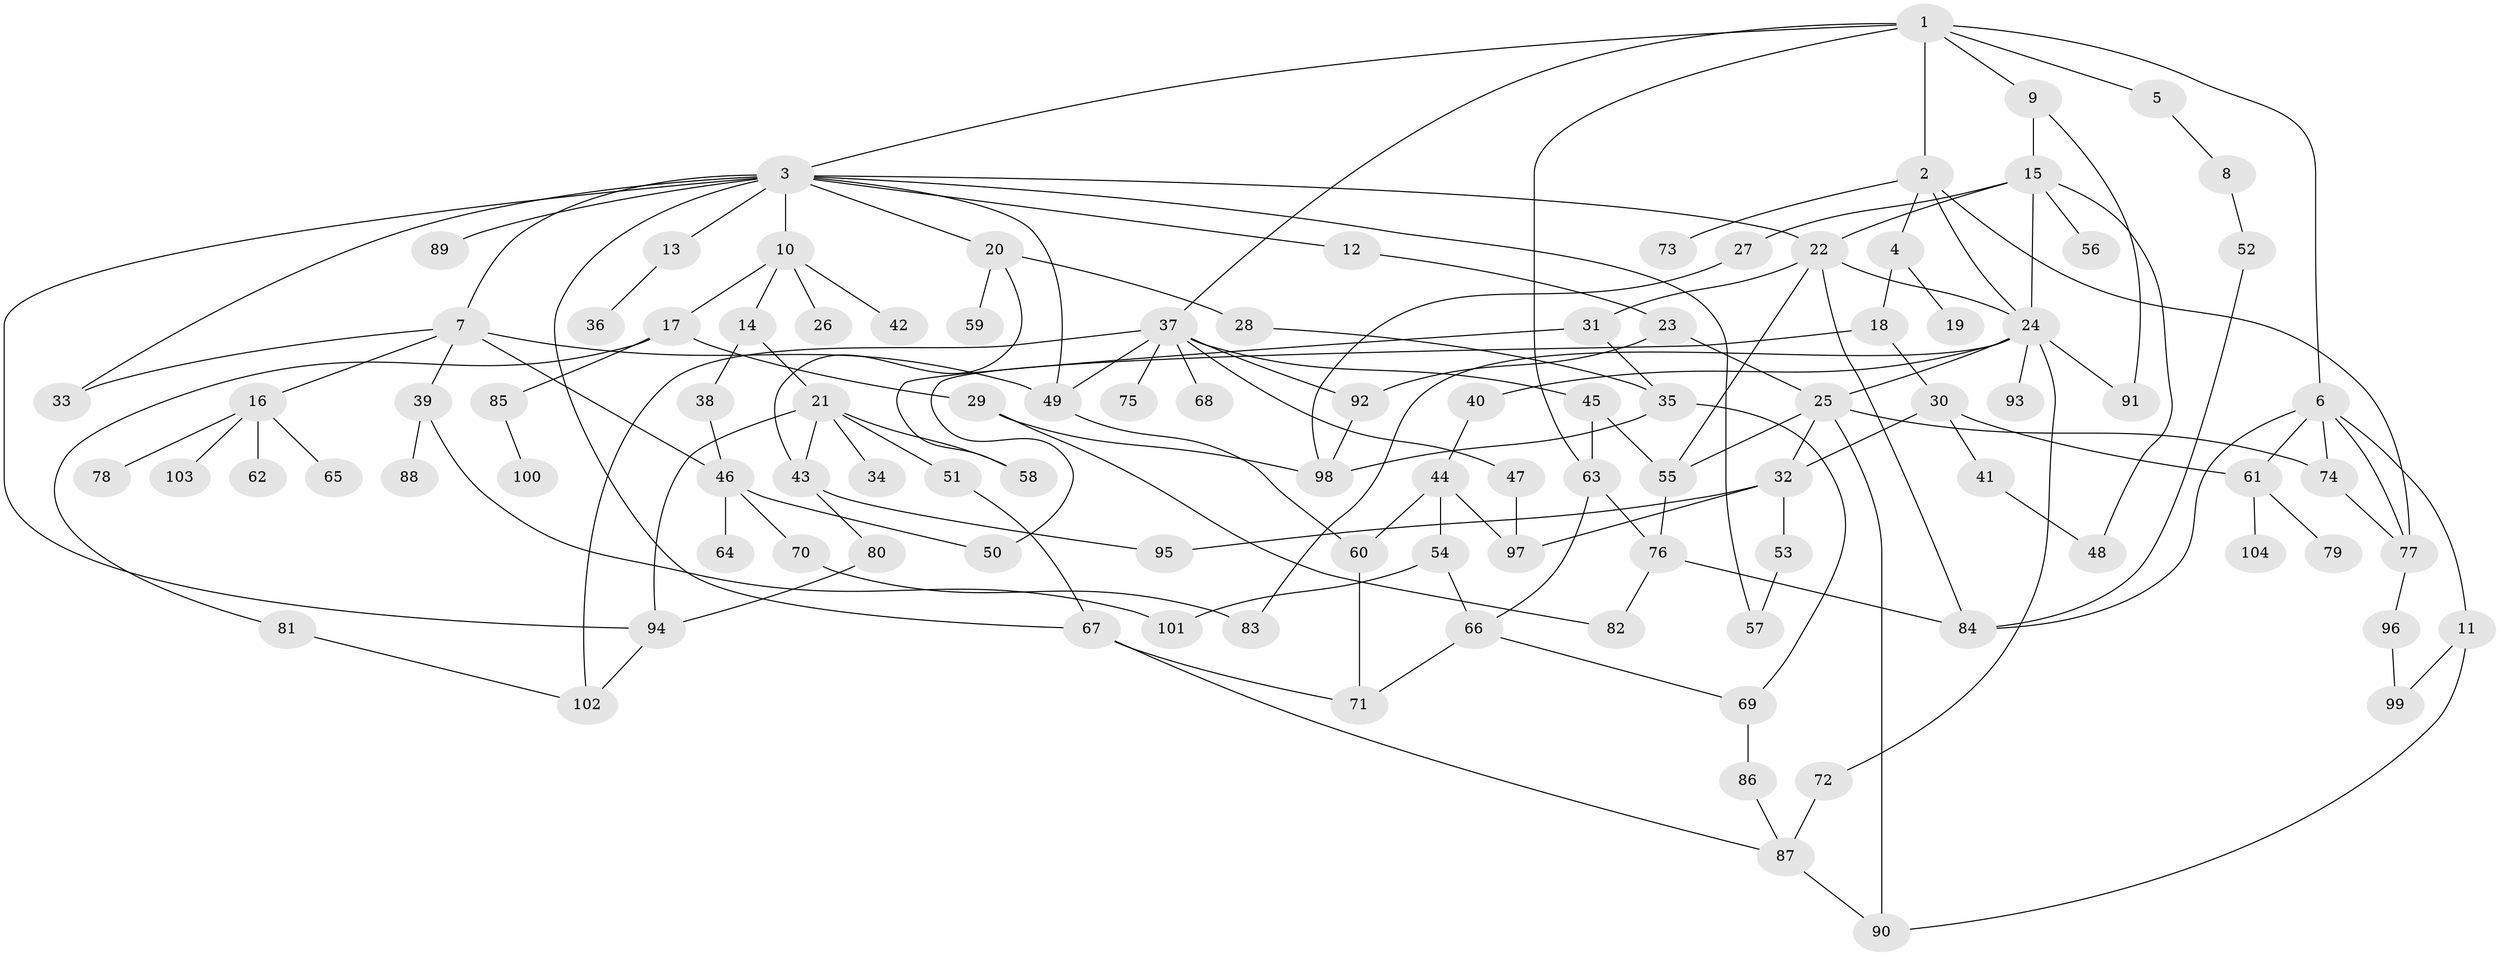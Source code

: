 // Generated by graph-tools (version 1.1) at 2025/10/02/27/25 16:10:53]
// undirected, 104 vertices, 155 edges
graph export_dot {
graph [start="1"]
  node [color=gray90,style=filled];
  1;
  2;
  3;
  4;
  5;
  6;
  7;
  8;
  9;
  10;
  11;
  12;
  13;
  14;
  15;
  16;
  17;
  18;
  19;
  20;
  21;
  22;
  23;
  24;
  25;
  26;
  27;
  28;
  29;
  30;
  31;
  32;
  33;
  34;
  35;
  36;
  37;
  38;
  39;
  40;
  41;
  42;
  43;
  44;
  45;
  46;
  47;
  48;
  49;
  50;
  51;
  52;
  53;
  54;
  55;
  56;
  57;
  58;
  59;
  60;
  61;
  62;
  63;
  64;
  65;
  66;
  67;
  68;
  69;
  70;
  71;
  72;
  73;
  74;
  75;
  76;
  77;
  78;
  79;
  80;
  81;
  82;
  83;
  84;
  85;
  86;
  87;
  88;
  89;
  90;
  91;
  92;
  93;
  94;
  95;
  96;
  97;
  98;
  99;
  100;
  101;
  102;
  103;
  104;
  1 -- 2;
  1 -- 3;
  1 -- 5;
  1 -- 6;
  1 -- 9;
  1 -- 37;
  1 -- 63;
  2 -- 4;
  2 -- 24;
  2 -- 73;
  2 -- 77;
  3 -- 7;
  3 -- 10;
  3 -- 12;
  3 -- 13;
  3 -- 20;
  3 -- 22;
  3 -- 33;
  3 -- 67;
  3 -- 89;
  3 -- 94;
  3 -- 49;
  3 -- 57;
  4 -- 18;
  4 -- 19;
  5 -- 8;
  6 -- 11;
  6 -- 61;
  6 -- 84;
  6 -- 77;
  6 -- 74;
  7 -- 16;
  7 -- 39;
  7 -- 46;
  7 -- 49;
  7 -- 33;
  8 -- 52;
  9 -- 15;
  9 -- 91;
  10 -- 14;
  10 -- 17;
  10 -- 26;
  10 -- 42;
  11 -- 90;
  11 -- 99;
  12 -- 23;
  13 -- 36;
  14 -- 21;
  14 -- 38;
  15 -- 27;
  15 -- 48;
  15 -- 56;
  15 -- 24;
  15 -- 22;
  16 -- 62;
  16 -- 65;
  16 -- 78;
  16 -- 103;
  17 -- 29;
  17 -- 81;
  17 -- 85;
  18 -- 30;
  18 -- 50;
  20 -- 28;
  20 -- 43;
  20 -- 59;
  21 -- 34;
  21 -- 51;
  21 -- 58;
  21 -- 94;
  21 -- 43;
  22 -- 31;
  22 -- 55;
  22 -- 84;
  22 -- 24;
  23 -- 92;
  23 -- 25;
  24 -- 25;
  24 -- 40;
  24 -- 72;
  24 -- 91;
  24 -- 93;
  24 -- 83;
  25 -- 74;
  25 -- 90;
  25 -- 55;
  25 -- 32;
  27 -- 98;
  28 -- 35;
  29 -- 82;
  29 -- 98;
  30 -- 32;
  30 -- 41;
  30 -- 61;
  31 -- 58;
  31 -- 35;
  32 -- 53;
  32 -- 95;
  32 -- 97;
  35 -- 69;
  35 -- 98;
  37 -- 45;
  37 -- 47;
  37 -- 49;
  37 -- 68;
  37 -- 75;
  37 -- 102;
  37 -- 92;
  38 -- 46;
  39 -- 88;
  39 -- 101;
  40 -- 44;
  41 -- 48;
  43 -- 80;
  43 -- 95;
  44 -- 54;
  44 -- 60;
  44 -- 97;
  45 -- 63;
  45 -- 55;
  46 -- 50;
  46 -- 64;
  46 -- 70;
  47 -- 97;
  49 -- 60;
  51 -- 67;
  52 -- 84;
  53 -- 57;
  54 -- 101;
  54 -- 66;
  55 -- 76;
  60 -- 71;
  61 -- 79;
  61 -- 104;
  63 -- 66;
  63 -- 76;
  66 -- 69;
  66 -- 71;
  67 -- 71;
  67 -- 87;
  69 -- 86;
  70 -- 83;
  72 -- 87;
  74 -- 77;
  76 -- 82;
  76 -- 84;
  77 -- 96;
  80 -- 94;
  81 -- 102;
  85 -- 100;
  86 -- 87;
  87 -- 90;
  92 -- 98;
  94 -- 102;
  96 -- 99;
}
